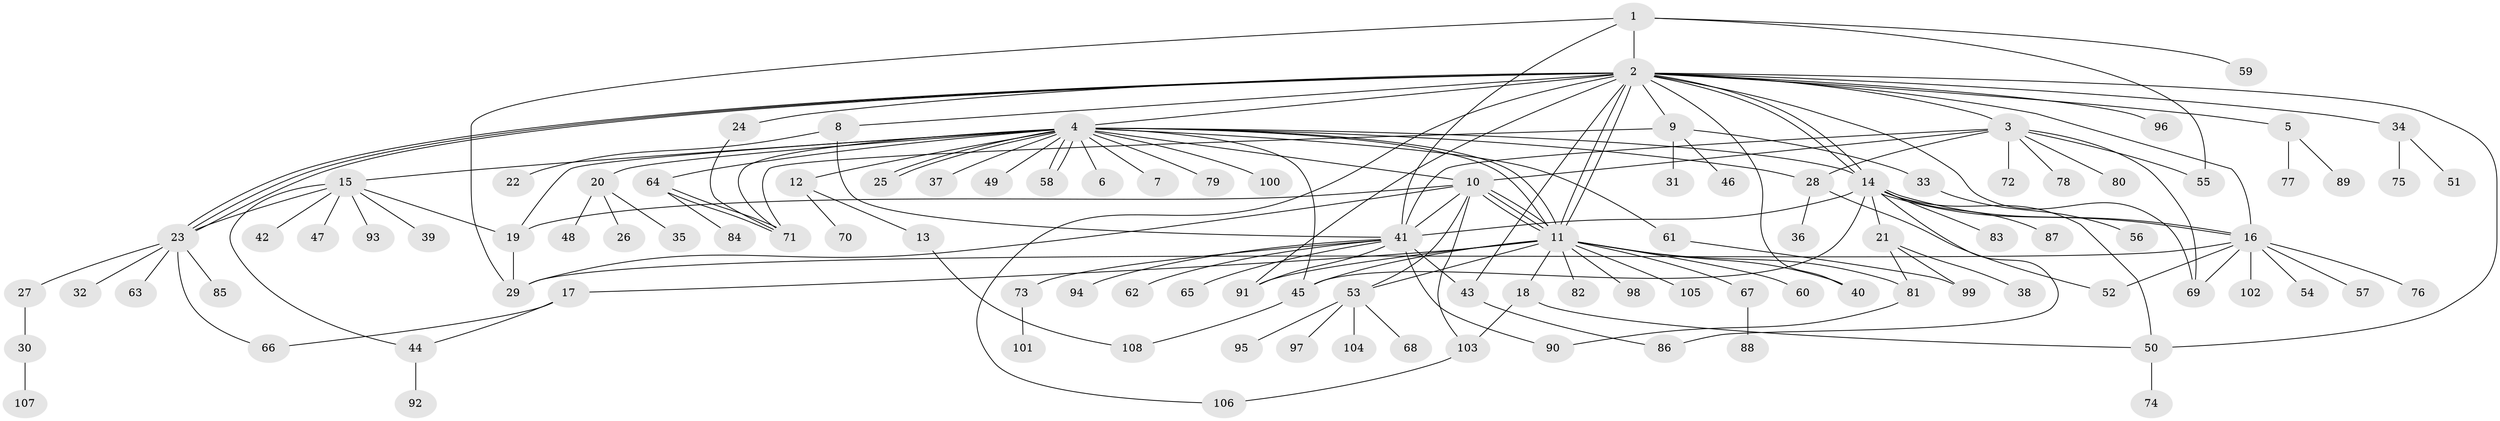 // Generated by graph-tools (version 1.1) at 2025/35/03/09/25 02:35:42]
// undirected, 108 vertices, 159 edges
graph export_dot {
graph [start="1"]
  node [color=gray90,style=filled];
  1;
  2;
  3;
  4;
  5;
  6;
  7;
  8;
  9;
  10;
  11;
  12;
  13;
  14;
  15;
  16;
  17;
  18;
  19;
  20;
  21;
  22;
  23;
  24;
  25;
  26;
  27;
  28;
  29;
  30;
  31;
  32;
  33;
  34;
  35;
  36;
  37;
  38;
  39;
  40;
  41;
  42;
  43;
  44;
  45;
  46;
  47;
  48;
  49;
  50;
  51;
  52;
  53;
  54;
  55;
  56;
  57;
  58;
  59;
  60;
  61;
  62;
  63;
  64;
  65;
  66;
  67;
  68;
  69;
  70;
  71;
  72;
  73;
  74;
  75;
  76;
  77;
  78;
  79;
  80;
  81;
  82;
  83;
  84;
  85;
  86;
  87;
  88;
  89;
  90;
  91;
  92;
  93;
  94;
  95;
  96;
  97;
  98;
  99;
  100;
  101;
  102;
  103;
  104;
  105;
  106;
  107;
  108;
  1 -- 2;
  1 -- 29;
  1 -- 41;
  1 -- 55;
  1 -- 59;
  2 -- 3;
  2 -- 4;
  2 -- 5;
  2 -- 8;
  2 -- 9;
  2 -- 11;
  2 -- 11;
  2 -- 14;
  2 -- 14;
  2 -- 16;
  2 -- 23;
  2 -- 23;
  2 -- 23;
  2 -- 24;
  2 -- 34;
  2 -- 40;
  2 -- 43;
  2 -- 50;
  2 -- 69;
  2 -- 91;
  2 -- 96;
  2 -- 106;
  3 -- 10;
  3 -- 28;
  3 -- 41;
  3 -- 55;
  3 -- 69;
  3 -- 72;
  3 -- 78;
  3 -- 80;
  4 -- 6;
  4 -- 7;
  4 -- 10;
  4 -- 11;
  4 -- 11;
  4 -- 12;
  4 -- 14;
  4 -- 15;
  4 -- 19;
  4 -- 20;
  4 -- 25;
  4 -- 25;
  4 -- 28;
  4 -- 37;
  4 -- 45;
  4 -- 49;
  4 -- 58;
  4 -- 58;
  4 -- 61;
  4 -- 64;
  4 -- 71;
  4 -- 79;
  4 -- 100;
  5 -- 77;
  5 -- 89;
  8 -- 22;
  8 -- 41;
  9 -- 31;
  9 -- 33;
  9 -- 46;
  9 -- 71;
  10 -- 11;
  10 -- 11;
  10 -- 11;
  10 -- 19;
  10 -- 29;
  10 -- 41;
  10 -- 53;
  10 -- 103;
  11 -- 17;
  11 -- 18;
  11 -- 40;
  11 -- 45;
  11 -- 53;
  11 -- 60;
  11 -- 67;
  11 -- 81;
  11 -- 82;
  11 -- 91;
  11 -- 98;
  11 -- 105;
  12 -- 13;
  12 -- 70;
  13 -- 108;
  14 -- 16;
  14 -- 16;
  14 -- 21;
  14 -- 41;
  14 -- 45;
  14 -- 50;
  14 -- 83;
  14 -- 86;
  14 -- 87;
  15 -- 19;
  15 -- 23;
  15 -- 39;
  15 -- 42;
  15 -- 44;
  15 -- 47;
  15 -- 93;
  16 -- 29;
  16 -- 52;
  16 -- 54;
  16 -- 57;
  16 -- 69;
  16 -- 76;
  16 -- 102;
  17 -- 44;
  17 -- 66;
  18 -- 50;
  18 -- 103;
  19 -- 29;
  20 -- 26;
  20 -- 35;
  20 -- 48;
  21 -- 38;
  21 -- 81;
  21 -- 99;
  23 -- 27;
  23 -- 32;
  23 -- 63;
  23 -- 66;
  23 -- 85;
  24 -- 71;
  27 -- 30;
  28 -- 36;
  28 -- 52;
  30 -- 107;
  33 -- 56;
  34 -- 51;
  34 -- 75;
  41 -- 43;
  41 -- 62;
  41 -- 65;
  41 -- 73;
  41 -- 90;
  41 -- 91;
  41 -- 94;
  43 -- 86;
  44 -- 92;
  45 -- 108;
  50 -- 74;
  53 -- 68;
  53 -- 95;
  53 -- 97;
  53 -- 104;
  61 -- 99;
  64 -- 71;
  64 -- 71;
  64 -- 84;
  67 -- 88;
  73 -- 101;
  81 -- 90;
  103 -- 106;
}
